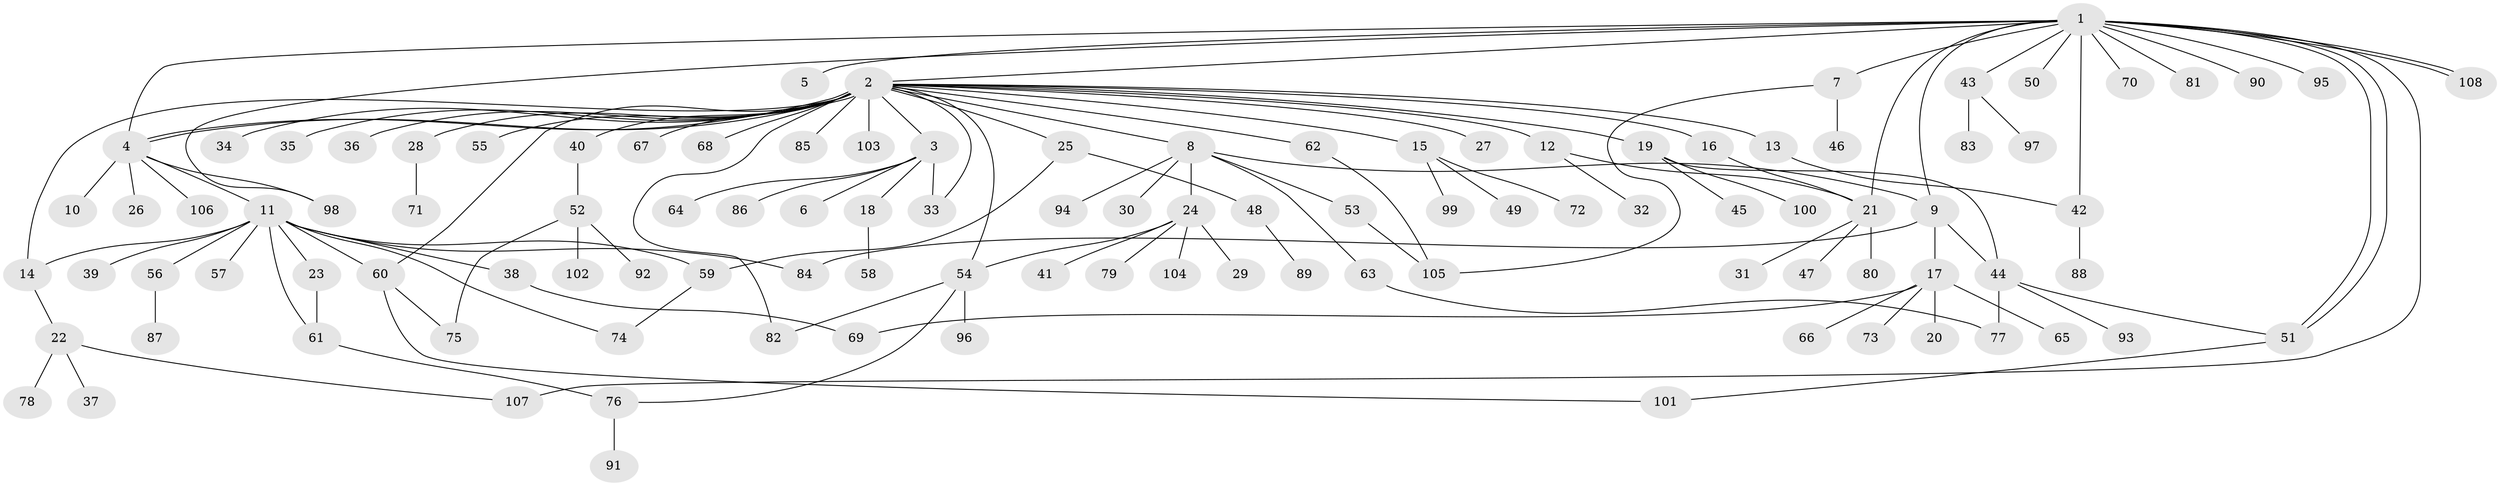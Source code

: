// Generated by graph-tools (version 1.1) at 2025/47/03/09/25 04:47:05]
// undirected, 108 vertices, 135 edges
graph export_dot {
graph [start="1"]
  node [color=gray90,style=filled];
  1;
  2;
  3;
  4;
  5;
  6;
  7;
  8;
  9;
  10;
  11;
  12;
  13;
  14;
  15;
  16;
  17;
  18;
  19;
  20;
  21;
  22;
  23;
  24;
  25;
  26;
  27;
  28;
  29;
  30;
  31;
  32;
  33;
  34;
  35;
  36;
  37;
  38;
  39;
  40;
  41;
  42;
  43;
  44;
  45;
  46;
  47;
  48;
  49;
  50;
  51;
  52;
  53;
  54;
  55;
  56;
  57;
  58;
  59;
  60;
  61;
  62;
  63;
  64;
  65;
  66;
  67;
  68;
  69;
  70;
  71;
  72;
  73;
  74;
  75;
  76;
  77;
  78;
  79;
  80;
  81;
  82;
  83;
  84;
  85;
  86;
  87;
  88;
  89;
  90;
  91;
  92;
  93;
  94;
  95;
  96;
  97;
  98;
  99;
  100;
  101;
  102;
  103;
  104;
  105;
  106;
  107;
  108;
  1 -- 2;
  1 -- 4;
  1 -- 5;
  1 -- 7;
  1 -- 9;
  1 -- 21;
  1 -- 42;
  1 -- 43;
  1 -- 50;
  1 -- 51;
  1 -- 51;
  1 -- 70;
  1 -- 81;
  1 -- 90;
  1 -- 95;
  1 -- 98;
  1 -- 107;
  1 -- 108;
  1 -- 108;
  2 -- 3;
  2 -- 4;
  2 -- 4;
  2 -- 8;
  2 -- 12;
  2 -- 13;
  2 -- 14;
  2 -- 15;
  2 -- 16;
  2 -- 19;
  2 -- 25;
  2 -- 27;
  2 -- 28;
  2 -- 33;
  2 -- 34;
  2 -- 35;
  2 -- 36;
  2 -- 40;
  2 -- 54;
  2 -- 55;
  2 -- 60;
  2 -- 62;
  2 -- 67;
  2 -- 68;
  2 -- 82;
  2 -- 85;
  2 -- 103;
  3 -- 6;
  3 -- 18;
  3 -- 33;
  3 -- 64;
  3 -- 86;
  4 -- 10;
  4 -- 11;
  4 -- 26;
  4 -- 98;
  4 -- 106;
  7 -- 46;
  7 -- 105;
  8 -- 9;
  8 -- 24;
  8 -- 30;
  8 -- 53;
  8 -- 63;
  8 -- 94;
  9 -- 17;
  9 -- 44;
  9 -- 84;
  11 -- 14;
  11 -- 23;
  11 -- 38;
  11 -- 39;
  11 -- 56;
  11 -- 57;
  11 -- 59;
  11 -- 60;
  11 -- 61;
  11 -- 74;
  11 -- 84;
  12 -- 21;
  12 -- 32;
  13 -- 42;
  14 -- 22;
  15 -- 49;
  15 -- 72;
  15 -- 99;
  16 -- 21;
  17 -- 20;
  17 -- 65;
  17 -- 66;
  17 -- 69;
  17 -- 73;
  18 -- 58;
  19 -- 44;
  19 -- 45;
  19 -- 100;
  21 -- 31;
  21 -- 47;
  21 -- 80;
  22 -- 37;
  22 -- 78;
  22 -- 107;
  23 -- 61;
  24 -- 29;
  24 -- 41;
  24 -- 54;
  24 -- 79;
  24 -- 104;
  25 -- 48;
  25 -- 59;
  28 -- 71;
  38 -- 69;
  40 -- 52;
  42 -- 88;
  43 -- 83;
  43 -- 97;
  44 -- 51;
  44 -- 77;
  44 -- 93;
  48 -- 89;
  51 -- 101;
  52 -- 75;
  52 -- 92;
  52 -- 102;
  53 -- 105;
  54 -- 76;
  54 -- 82;
  54 -- 96;
  56 -- 87;
  59 -- 74;
  60 -- 75;
  60 -- 101;
  61 -- 76;
  62 -- 105;
  63 -- 77;
  76 -- 91;
}
